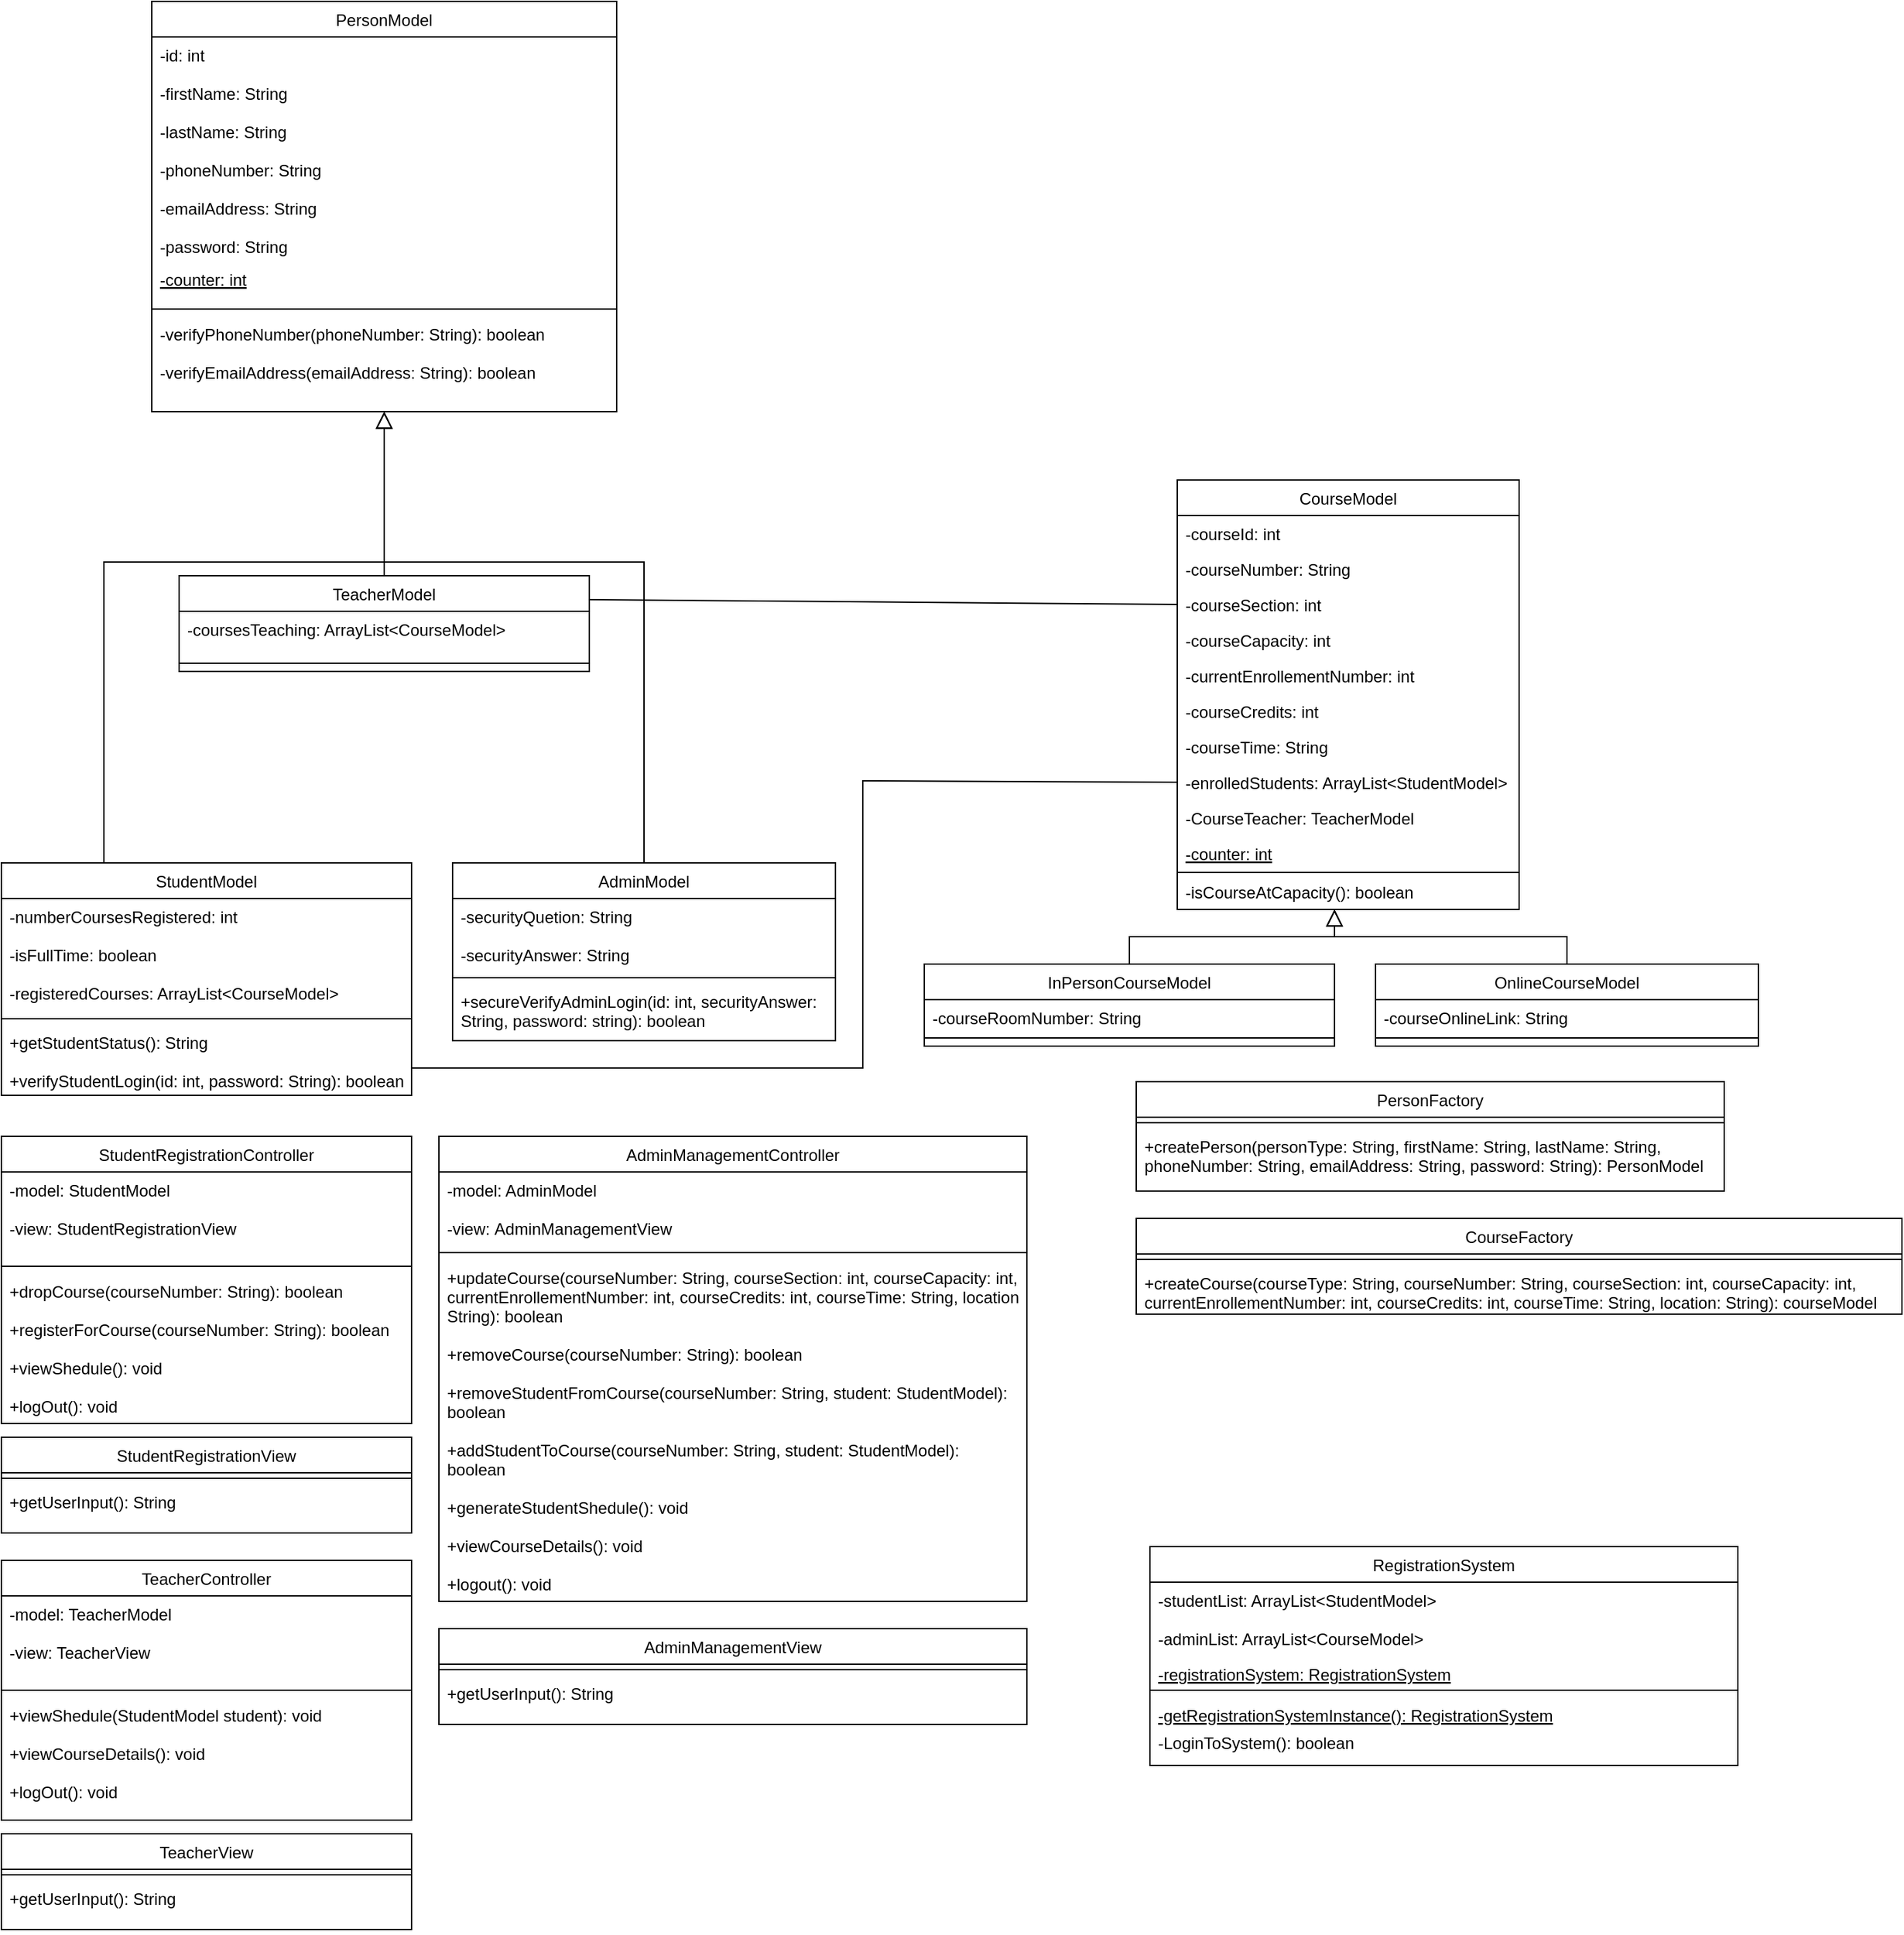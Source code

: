 <mxfile version="24.8.1">
  <diagram name="Page-1" id="AV1rY9RFzfpRp6wR7CDM">
    <mxGraphModel dx="1221" dy="1738" grid="1" gridSize="10" guides="1" tooltips="1" connect="1" arrows="1" fold="1" page="1" pageScale="1" pageWidth="850" pageHeight="1100" math="0" shadow="0">
      <root>
        <mxCell id="0" />
        <mxCell id="1" parent="0" />
        <mxCell id="auQ8-V6W8S5OiWIIbXfw-1" value="PersonModel" style="swimlane;fontStyle=0;align=center;verticalAlign=top;childLayout=stackLayout;horizontal=1;startSize=26;horizontalStack=0;resizeParent=1;resizeLast=0;collapsible=1;marginBottom=0;rounded=0;shadow=0;strokeWidth=1;" parent="1" vertex="1">
          <mxGeometry x="110" y="-270" width="340" height="300" as="geometry">
            <mxRectangle x="230" y="140" width="160" height="26" as="alternateBounds" />
          </mxGeometry>
        </mxCell>
        <mxCell id="auQ8-V6W8S5OiWIIbXfw-2" value="-id: int&#xa;&#xa;-firstName: String&#xa;&#xa;-lastName: String&#xa;&#xa;-phoneNumber: String&#xa;&#xa;-emailAddress: String&#xa;&#xa;-password: String" style="text;align=left;verticalAlign=top;spacingLeft=4;spacingRight=4;overflow=hidden;rotatable=0;points=[[0,0.5],[1,0.5]];portConstraint=eastwest;spacingBottom=5;fontStyle=0" parent="auQ8-V6W8S5OiWIIbXfw-1" vertex="1">
          <mxGeometry y="26" width="340" height="164" as="geometry" />
        </mxCell>
        <mxCell id="auQ8-V6W8S5OiWIIbXfw-3" value="-counter: int&#xa;" style="text;align=left;verticalAlign=top;spacingLeft=4;spacingRight=4;overflow=hidden;rotatable=0;points=[[0,0.5],[1,0.5]];portConstraint=eastwest;spacingBottom=5;fontStyle=4" parent="auQ8-V6W8S5OiWIIbXfw-1" vertex="1">
          <mxGeometry y="190" width="340" height="30" as="geometry" />
        </mxCell>
        <mxCell id="auQ8-V6W8S5OiWIIbXfw-4" value="" style="line;html=1;strokeWidth=1;align=left;verticalAlign=middle;spacingTop=-1;spacingLeft=3;spacingRight=3;rotatable=0;labelPosition=right;points=[];portConstraint=eastwest;" parent="auQ8-V6W8S5OiWIIbXfw-1" vertex="1">
          <mxGeometry y="220" width="340" height="10" as="geometry" />
        </mxCell>
        <mxCell id="auQ8-V6W8S5OiWIIbXfw-5" value="-verifyPhoneNumber(phoneNumber: String): boolean&#xa;&#xa;-verifyEmailAddress(emailAddress: String): boolean" style="text;align=left;verticalAlign=top;spacingLeft=4;spacingRight=4;overflow=hidden;rotatable=0;points=[[0,0.5],[1,0.5]];portConstraint=eastwest;spacingBottom=5;fontStyle=0" parent="auQ8-V6W8S5OiWIIbXfw-1" vertex="1">
          <mxGeometry y="230" width="340" height="50" as="geometry" />
        </mxCell>
        <mxCell id="auQ8-V6W8S5OiWIIbXfw-6" value="StudentModel" style="swimlane;fontStyle=0;align=center;verticalAlign=top;childLayout=stackLayout;horizontal=1;startSize=26;horizontalStack=0;resizeParent=1;resizeLast=0;collapsible=1;marginBottom=0;rounded=0;shadow=0;strokeWidth=1;" parent="1" vertex="1">
          <mxGeometry y="360" width="300" height="170" as="geometry">
            <mxRectangle x="130" y="380" width="160" height="26" as="alternateBounds" />
          </mxGeometry>
        </mxCell>
        <mxCell id="auQ8-V6W8S5OiWIIbXfw-7" value="-numberCoursesRegistered: int&#xa;&#xa;-isFullTime: boolean&#xa;&#xa;-registeredCourses: ArrayList&lt;CourseModel&gt;" style="text;align=left;verticalAlign=top;spacingLeft=4;spacingRight=4;overflow=hidden;rotatable=0;points=[[0,0.5],[1,0.5]];portConstraint=eastwest;" parent="auQ8-V6W8S5OiWIIbXfw-6" vertex="1">
          <mxGeometry y="26" width="300" height="84" as="geometry" />
        </mxCell>
        <mxCell id="auQ8-V6W8S5OiWIIbXfw-8" value="" style="line;html=1;strokeWidth=1;align=left;verticalAlign=middle;spacingTop=-1;spacingLeft=3;spacingRight=3;rotatable=0;labelPosition=right;points=[];portConstraint=eastwest;" parent="auQ8-V6W8S5OiWIIbXfw-6" vertex="1">
          <mxGeometry y="110" width="300" height="8" as="geometry" />
        </mxCell>
        <mxCell id="auQ8-V6W8S5OiWIIbXfw-9" value="+getStudentStatus(): String&#xa;&#xa;+verifyStudentLogin(id: int, password: String): boolean" style="text;align=left;verticalAlign=top;spacingLeft=4;spacingRight=4;overflow=hidden;rotatable=0;points=[[0,0.5],[1,0.5]];portConstraint=eastwest;fontStyle=0" parent="auQ8-V6W8S5OiWIIbXfw-6" vertex="1">
          <mxGeometry y="118" width="300" height="52" as="geometry" />
        </mxCell>
        <mxCell id="auQ8-V6W8S5OiWIIbXfw-10" value="" style="endArrow=block;endSize=10;endFill=0;shadow=0;strokeWidth=1;rounded=0;curved=0;edgeStyle=elbowEdgeStyle;elbow=vertical;exitX=0.25;exitY=0;exitDx=0;exitDy=0;" parent="1" source="auQ8-V6W8S5OiWIIbXfw-6" target="auQ8-V6W8S5OiWIIbXfw-1" edge="1">
          <mxGeometry width="160" relative="1" as="geometry">
            <mxPoint x="200" y="203" as="sourcePoint" />
            <mxPoint x="200" y="203" as="targetPoint" />
            <Array as="points">
              <mxPoint x="280" y="140" />
            </Array>
          </mxGeometry>
        </mxCell>
        <mxCell id="auQ8-V6W8S5OiWIIbXfw-11" value="AdminModel" style="swimlane;fontStyle=0;align=center;verticalAlign=top;childLayout=stackLayout;horizontal=1;startSize=26;horizontalStack=0;resizeParent=1;resizeLast=0;collapsible=1;marginBottom=0;rounded=0;shadow=0;strokeWidth=1;" parent="1" vertex="1">
          <mxGeometry x="330" y="360" width="280" height="130" as="geometry">
            <mxRectangle x="340" y="380" width="170" height="26" as="alternateBounds" />
          </mxGeometry>
        </mxCell>
        <mxCell id="auQ8-V6W8S5OiWIIbXfw-12" value="-securityQuetion: String&#xa;&#xa;-securityAnswer: String" style="text;align=left;verticalAlign=top;spacingLeft=4;spacingRight=4;overflow=hidden;rotatable=0;points=[[0,0.5],[1,0.5]];portConstraint=eastwest;" parent="auQ8-V6W8S5OiWIIbXfw-11" vertex="1">
          <mxGeometry y="26" width="280" height="54" as="geometry" />
        </mxCell>
        <mxCell id="auQ8-V6W8S5OiWIIbXfw-13" value="" style="line;html=1;strokeWidth=1;align=left;verticalAlign=middle;spacingTop=-1;spacingLeft=3;spacingRight=3;rotatable=0;labelPosition=right;points=[];portConstraint=eastwest;" parent="auQ8-V6W8S5OiWIIbXfw-11" vertex="1">
          <mxGeometry y="80" width="280" height="8" as="geometry" />
        </mxCell>
        <mxCell id="auQ8-V6W8S5OiWIIbXfw-14" value="+secureVerifyAdminLogin(id: int, securityAnswer:&#xa;String, password: string): boolean&#xa;" style="text;align=left;verticalAlign=top;spacingLeft=4;spacingRight=4;overflow=hidden;rotatable=0;points=[[0,0.5],[1,0.5]];portConstraint=eastwest;" parent="auQ8-V6W8S5OiWIIbXfw-11" vertex="1">
          <mxGeometry y="88" width="280" height="42" as="geometry" />
        </mxCell>
        <mxCell id="auQ8-V6W8S5OiWIIbXfw-15" value="" style="endArrow=block;endSize=10;endFill=0;shadow=0;strokeWidth=1;rounded=0;curved=0;edgeStyle=elbowEdgeStyle;elbow=vertical;" parent="1" source="auQ8-V6W8S5OiWIIbXfw-11" target="auQ8-V6W8S5OiWIIbXfw-1" edge="1">
          <mxGeometry width="160" relative="1" as="geometry">
            <mxPoint x="210" y="373" as="sourcePoint" />
            <mxPoint x="310" y="271" as="targetPoint" />
            <Array as="points">
              <mxPoint x="280" y="140" />
            </Array>
          </mxGeometry>
        </mxCell>
        <mxCell id="auQ8-V6W8S5OiWIIbXfw-16" value="CourseModel" style="swimlane;fontStyle=0;align=center;verticalAlign=top;childLayout=stackLayout;horizontal=1;startSize=26;horizontalStack=0;resizeParent=1;resizeLast=0;collapsible=1;marginBottom=0;rounded=0;shadow=0;strokeWidth=1;" parent="1" vertex="1">
          <mxGeometry x="860" y="80" width="250" height="314" as="geometry">
            <mxRectangle x="550" y="140" width="160" height="26" as="alternateBounds" />
          </mxGeometry>
        </mxCell>
        <mxCell id="auQ8-V6W8S5OiWIIbXfw-17" value="-courseId: int" style="text;align=left;verticalAlign=top;spacingLeft=4;spacingRight=4;overflow=hidden;rotatable=0;points=[[0,0.5],[1,0.5]];portConstraint=eastwest;" parent="auQ8-V6W8S5OiWIIbXfw-16" vertex="1">
          <mxGeometry y="26" width="250" height="26" as="geometry" />
        </mxCell>
        <mxCell id="auQ8-V6W8S5OiWIIbXfw-18" value="-courseNumber: String" style="text;align=left;verticalAlign=top;spacingLeft=4;spacingRight=4;overflow=hidden;rotatable=0;points=[[0,0.5],[1,0.5]];portConstraint=eastwest;" parent="auQ8-V6W8S5OiWIIbXfw-16" vertex="1">
          <mxGeometry y="52" width="250" height="26" as="geometry" />
        </mxCell>
        <mxCell id="auQ8-V6W8S5OiWIIbXfw-19" value="-courseSection: int" style="text;align=left;verticalAlign=top;spacingLeft=4;spacingRight=4;overflow=hidden;rotatable=0;points=[[0,0.5],[1,0.5]];portConstraint=eastwest;rounded=0;shadow=0;html=0;" parent="auQ8-V6W8S5OiWIIbXfw-16" vertex="1">
          <mxGeometry y="78" width="250" height="26" as="geometry" />
        </mxCell>
        <mxCell id="auQ8-V6W8S5OiWIIbXfw-20" value="-courseCapacity: int" style="text;align=left;verticalAlign=top;spacingLeft=4;spacingRight=4;overflow=hidden;rotatable=0;points=[[0,0.5],[1,0.5]];portConstraint=eastwest;rounded=0;shadow=0;html=0;" parent="auQ8-V6W8S5OiWIIbXfw-16" vertex="1">
          <mxGeometry y="104" width="250" height="26" as="geometry" />
        </mxCell>
        <mxCell id="auQ8-V6W8S5OiWIIbXfw-21" value="-currentEnrollementNumber: int" style="text;align=left;verticalAlign=top;spacingLeft=4;spacingRight=4;overflow=hidden;rotatable=0;points=[[0,0.5],[1,0.5]];portConstraint=eastwest;rounded=0;shadow=0;html=0;" parent="auQ8-V6W8S5OiWIIbXfw-16" vertex="1">
          <mxGeometry y="130" width="250" height="26" as="geometry" />
        </mxCell>
        <mxCell id="auQ8-V6W8S5OiWIIbXfw-22" value="-courseCredits: int" style="text;align=left;verticalAlign=top;spacingLeft=4;spacingRight=4;overflow=hidden;rotatable=0;points=[[0,0.5],[1,0.5]];portConstraint=eastwest;rounded=0;shadow=0;html=0;" parent="auQ8-V6W8S5OiWIIbXfw-16" vertex="1">
          <mxGeometry y="156" width="250" height="26" as="geometry" />
        </mxCell>
        <mxCell id="auQ8-V6W8S5OiWIIbXfw-23" value="-courseTime: String" style="text;align=left;verticalAlign=top;spacingLeft=4;spacingRight=4;overflow=hidden;rotatable=0;points=[[0,0.5],[1,0.5]];portConstraint=eastwest;rounded=0;shadow=0;html=0;" parent="auQ8-V6W8S5OiWIIbXfw-16" vertex="1">
          <mxGeometry y="182" width="250" height="26" as="geometry" />
        </mxCell>
        <mxCell id="auQ8-V6W8S5OiWIIbXfw-24" value="-enrolledStudents: ArrayList&lt;StudentModel&gt;" style="text;align=left;verticalAlign=top;spacingLeft=4;spacingRight=4;overflow=hidden;rotatable=0;points=[[0,0.5],[1,0.5]];portConstraint=eastwest;" parent="auQ8-V6W8S5OiWIIbXfw-16" vertex="1">
          <mxGeometry y="208" width="250" height="26" as="geometry" />
        </mxCell>
        <mxCell id="4PfW6x3Z11H3QNE-zFUK-16" value="-CourseTeacher: TeacherModel" style="text;align=left;verticalAlign=top;spacingLeft=4;spacingRight=4;overflow=hidden;rotatable=0;points=[[0,0.5],[1,0.5]];portConstraint=eastwest;" parent="auQ8-V6W8S5OiWIIbXfw-16" vertex="1">
          <mxGeometry y="234" width="250" height="26" as="geometry" />
        </mxCell>
        <mxCell id="auQ8-V6W8S5OiWIIbXfw-25" value="-counter: int" style="text;align=left;verticalAlign=top;spacingLeft=4;spacingRight=4;overflow=hidden;rotatable=0;points=[[0,0.5],[1,0.5]];portConstraint=eastwest;rounded=0;shadow=0;html=0;fontStyle=4" parent="auQ8-V6W8S5OiWIIbXfw-16" vertex="1">
          <mxGeometry y="260" width="250" height="26" as="geometry" />
        </mxCell>
        <mxCell id="auQ8-V6W8S5OiWIIbXfw-26" value="" style="line;html=1;strokeWidth=1;align=left;verticalAlign=middle;spacingTop=-1;spacingLeft=3;spacingRight=3;rotatable=0;labelPosition=right;points=[];portConstraint=eastwest;" parent="auQ8-V6W8S5OiWIIbXfw-16" vertex="1">
          <mxGeometry y="286" width="250" height="2" as="geometry" />
        </mxCell>
        <mxCell id="auQ8-V6W8S5OiWIIbXfw-27" value="-isCourseAtCapacity(): boolean" style="text;align=left;verticalAlign=top;spacingLeft=4;spacingRight=4;overflow=hidden;rotatable=0;points=[[0,0.5],[1,0.5]];portConstraint=eastwest;" parent="auQ8-V6W8S5OiWIIbXfw-16" vertex="1">
          <mxGeometry y="288" width="250" height="26" as="geometry" />
        </mxCell>
        <mxCell id="auQ8-V6W8S5OiWIIbXfw-28" value="PersonFactory" style="swimlane;fontStyle=0;align=center;verticalAlign=top;childLayout=stackLayout;horizontal=1;startSize=26;horizontalStack=0;resizeParent=1;resizeLast=0;collapsible=1;marginBottom=0;rounded=0;shadow=0;strokeWidth=1;" parent="1" vertex="1">
          <mxGeometry x="830" y="520" width="430" height="80" as="geometry">
            <mxRectangle x="230" y="140" width="160" height="26" as="alternateBounds" />
          </mxGeometry>
        </mxCell>
        <mxCell id="auQ8-V6W8S5OiWIIbXfw-29" value="" style="line;html=1;strokeWidth=1;align=left;verticalAlign=middle;spacingTop=-1;spacingLeft=3;spacingRight=3;rotatable=0;labelPosition=right;points=[];portConstraint=eastwest;" parent="auQ8-V6W8S5OiWIIbXfw-28" vertex="1">
          <mxGeometry y="26" width="430" height="8" as="geometry" />
        </mxCell>
        <mxCell id="auQ8-V6W8S5OiWIIbXfw-30" value="+createPerson(personType: String, firstName: String, lastName: String, &#xa;phoneNumber: String, emailAddress: String, password: String): PersonModel" style="text;align=left;verticalAlign=top;spacingLeft=4;spacingRight=4;overflow=hidden;rotatable=0;points=[[0,0.5],[1,0.5]];portConstraint=eastwest;" parent="auQ8-V6W8S5OiWIIbXfw-28" vertex="1">
          <mxGeometry y="34" width="430" height="46" as="geometry" />
        </mxCell>
        <mxCell id="auQ8-V6W8S5OiWIIbXfw-31" value="CourseFactory" style="swimlane;fontStyle=0;align=center;verticalAlign=top;childLayout=stackLayout;horizontal=1;startSize=26;horizontalStack=0;resizeParent=1;resizeLast=0;collapsible=1;marginBottom=0;rounded=0;shadow=0;strokeWidth=1;" parent="1" vertex="1">
          <mxGeometry x="830" y="620" width="560" height="70" as="geometry">
            <mxRectangle x="230" y="140" width="160" height="26" as="alternateBounds" />
          </mxGeometry>
        </mxCell>
        <mxCell id="auQ8-V6W8S5OiWIIbXfw-32" value="" style="line;html=1;strokeWidth=1;align=left;verticalAlign=middle;spacingTop=-1;spacingLeft=3;spacingRight=3;rotatable=0;labelPosition=right;points=[];portConstraint=eastwest;" parent="auQ8-V6W8S5OiWIIbXfw-31" vertex="1">
          <mxGeometry y="26" width="560" height="8" as="geometry" />
        </mxCell>
        <mxCell id="auQ8-V6W8S5OiWIIbXfw-33" value="+createCourse(courseType: String, courseNumber: String, courseSection: int, courseCapacity: int, &#xa;currentEnrollementNumber: int, courseCredits: int, courseTime: String, location: String): courseModel" style="text;align=left;verticalAlign=top;spacingLeft=4;spacingRight=4;overflow=hidden;rotatable=0;points=[[0,0.5],[1,0.5]];portConstraint=eastwest;" parent="auQ8-V6W8S5OiWIIbXfw-31" vertex="1">
          <mxGeometry y="34" width="560" height="36" as="geometry" />
        </mxCell>
        <mxCell id="auQ8-V6W8S5OiWIIbXfw-34" value="InPersonCourseModel" style="swimlane;fontStyle=0;align=center;verticalAlign=top;childLayout=stackLayout;horizontal=1;startSize=26;horizontalStack=0;resizeParent=1;resizeLast=0;collapsible=1;marginBottom=0;rounded=0;shadow=0;strokeWidth=1;" parent="1" vertex="1">
          <mxGeometry x="675" y="434" width="300" height="60" as="geometry">
            <mxRectangle x="130" y="380" width="160" height="26" as="alternateBounds" />
          </mxGeometry>
        </mxCell>
        <mxCell id="auQ8-V6W8S5OiWIIbXfw-35" value="-courseRoomNumber: String&#xa;" style="text;align=left;verticalAlign=top;spacingLeft=4;spacingRight=4;overflow=hidden;rotatable=0;points=[[0,0.5],[1,0.5]];portConstraint=eastwest;" parent="auQ8-V6W8S5OiWIIbXfw-34" vertex="1">
          <mxGeometry y="26" width="300" height="24" as="geometry" />
        </mxCell>
        <mxCell id="auQ8-V6W8S5OiWIIbXfw-36" value="" style="line;html=1;strokeWidth=1;align=left;verticalAlign=middle;spacingTop=-1;spacingLeft=3;spacingRight=3;rotatable=0;labelPosition=right;points=[];portConstraint=eastwest;" parent="auQ8-V6W8S5OiWIIbXfw-34" vertex="1">
          <mxGeometry y="50" width="300" height="8" as="geometry" />
        </mxCell>
        <mxCell id="auQ8-V6W8S5OiWIIbXfw-37" value="" style="endArrow=block;endSize=10;endFill=0;shadow=0;strokeWidth=1;rounded=0;curved=0;edgeStyle=elbowEdgeStyle;elbow=vertical;" parent="1" source="auQ8-V6W8S5OiWIIbXfw-34" edge="1">
          <mxGeometry width="160" relative="1" as="geometry">
            <mxPoint x="875" y="277" as="sourcePoint" />
            <mxPoint x="975" y="394" as="targetPoint" />
          </mxGeometry>
        </mxCell>
        <mxCell id="auQ8-V6W8S5OiWIIbXfw-38" value="OnlineCourseModel" style="swimlane;fontStyle=0;align=center;verticalAlign=top;childLayout=stackLayout;horizontal=1;startSize=26;horizontalStack=0;resizeParent=1;resizeLast=0;collapsible=1;marginBottom=0;rounded=0;shadow=0;strokeWidth=1;" parent="1" vertex="1">
          <mxGeometry x="1005" y="434" width="280" height="60" as="geometry">
            <mxRectangle x="340" y="380" width="170" height="26" as="alternateBounds" />
          </mxGeometry>
        </mxCell>
        <mxCell id="auQ8-V6W8S5OiWIIbXfw-39" value="-courseOnlineLink: String&#xa;" style="text;align=left;verticalAlign=top;spacingLeft=4;spacingRight=4;overflow=hidden;rotatable=0;points=[[0,0.5],[1,0.5]];portConstraint=eastwest;" parent="auQ8-V6W8S5OiWIIbXfw-38" vertex="1">
          <mxGeometry y="26" width="280" height="24" as="geometry" />
        </mxCell>
        <mxCell id="auQ8-V6W8S5OiWIIbXfw-40" value="" style="line;html=1;strokeWidth=1;align=left;verticalAlign=middle;spacingTop=-1;spacingLeft=3;spacingRight=3;rotatable=0;labelPosition=right;points=[];portConstraint=eastwest;" parent="auQ8-V6W8S5OiWIIbXfw-38" vertex="1">
          <mxGeometry y="50" width="280" height="8" as="geometry" />
        </mxCell>
        <mxCell id="auQ8-V6W8S5OiWIIbXfw-41" value="&#xa;" style="text;align=left;verticalAlign=top;spacingLeft=4;spacingRight=4;overflow=hidden;rotatable=0;points=[[0,0.5],[1,0.5]];portConstraint=eastwest;" parent="auQ8-V6W8S5OiWIIbXfw-38" vertex="1">
          <mxGeometry y="58" width="280" height="2" as="geometry" />
        </mxCell>
        <mxCell id="auQ8-V6W8S5OiWIIbXfw-42" value="" style="endArrow=block;endSize=10;endFill=0;shadow=0;strokeWidth=1;rounded=0;curved=0;edgeStyle=elbowEdgeStyle;elbow=vertical;" parent="1" source="auQ8-V6W8S5OiWIIbXfw-38" edge="1">
          <mxGeometry width="160" relative="1" as="geometry">
            <mxPoint x="885" y="447" as="sourcePoint" />
            <mxPoint x="975" y="394" as="targetPoint" />
          </mxGeometry>
        </mxCell>
        <mxCell id="auQ8-V6W8S5OiWIIbXfw-45" value="StudentRegistrationView" style="swimlane;fontStyle=0;align=center;verticalAlign=top;childLayout=stackLayout;horizontal=1;startSize=26;horizontalStack=0;resizeParent=1;resizeLast=0;collapsible=1;marginBottom=0;rounded=0;shadow=0;strokeWidth=1;" parent="1" vertex="1">
          <mxGeometry y="780" width="300" height="70" as="geometry">
            <mxRectangle x="130" y="380" width="160" height="26" as="alternateBounds" />
          </mxGeometry>
        </mxCell>
        <mxCell id="auQ8-V6W8S5OiWIIbXfw-46" value="" style="line;html=1;strokeWidth=1;align=left;verticalAlign=middle;spacingTop=-1;spacingLeft=3;spacingRight=3;rotatable=0;labelPosition=right;points=[];portConstraint=eastwest;" parent="auQ8-V6W8S5OiWIIbXfw-45" vertex="1">
          <mxGeometry y="26" width="300" height="8" as="geometry" />
        </mxCell>
        <mxCell id="auQ8-V6W8S5OiWIIbXfw-47" value="+getUserInput(): String" style="text;align=left;verticalAlign=top;spacingLeft=4;spacingRight=4;overflow=hidden;rotatable=0;points=[[0,0.5],[1,0.5]];portConstraint=eastwest;fontStyle=0" parent="auQ8-V6W8S5OiWIIbXfw-45" vertex="1">
          <mxGeometry y="34" width="300" height="36" as="geometry" />
        </mxCell>
        <mxCell id="auQ8-V6W8S5OiWIIbXfw-48" value="StudentRegistrationController" style="swimlane;fontStyle=0;align=center;verticalAlign=top;childLayout=stackLayout;horizontal=1;startSize=26;horizontalStack=0;resizeParent=1;resizeLast=0;collapsible=1;marginBottom=0;rounded=0;shadow=0;strokeWidth=1;" parent="1" vertex="1">
          <mxGeometry y="560" width="300" height="210" as="geometry">
            <mxRectangle x="130" y="380" width="160" height="26" as="alternateBounds" />
          </mxGeometry>
        </mxCell>
        <mxCell id="auQ8-V6W8S5OiWIIbXfw-49" value="-model: StudentModel&#xa;&#xa;-view: StudentRegistrationView" style="text;align=left;verticalAlign=top;spacingLeft=4;spacingRight=4;overflow=hidden;rotatable=0;points=[[0,0.5],[1,0.5]];portConstraint=eastwest;fontStyle=0" parent="auQ8-V6W8S5OiWIIbXfw-48" vertex="1">
          <mxGeometry y="26" width="300" height="64" as="geometry" />
        </mxCell>
        <mxCell id="auQ8-V6W8S5OiWIIbXfw-50" value="" style="line;html=1;strokeWidth=1;align=left;verticalAlign=middle;spacingTop=-1;spacingLeft=3;spacingRight=3;rotatable=0;labelPosition=right;points=[];portConstraint=eastwest;" parent="auQ8-V6W8S5OiWIIbXfw-48" vertex="1">
          <mxGeometry y="90" width="300" height="10" as="geometry" />
        </mxCell>
        <mxCell id="auQ8-V6W8S5OiWIIbXfw-51" value="+dropCourse(courseNumber: String): boolean&#xa;&#xa;+registerForCourse(courseNumber: String): boolean&#xa;&#xa;+viewShedule(): void&#xa;&#xa;+logOut(): void" style="text;align=left;verticalAlign=top;spacingLeft=4;spacingRight=4;overflow=hidden;rotatable=0;points=[[0,0.5],[1,0.5]];portConstraint=eastwest;fontStyle=0" parent="auQ8-V6W8S5OiWIIbXfw-48" vertex="1">
          <mxGeometry y="100" width="300" height="110" as="geometry" />
        </mxCell>
        <mxCell id="auQ8-V6W8S5OiWIIbXfw-52" value="AdminManagementView" style="swimlane;fontStyle=0;align=center;verticalAlign=top;childLayout=stackLayout;horizontal=1;startSize=26;horizontalStack=0;resizeParent=1;resizeLast=0;collapsible=1;marginBottom=0;rounded=0;shadow=0;strokeWidth=1;" parent="1" vertex="1">
          <mxGeometry x="320" y="920" width="430" height="70" as="geometry">
            <mxRectangle x="130" y="380" width="160" height="26" as="alternateBounds" />
          </mxGeometry>
        </mxCell>
        <mxCell id="auQ8-V6W8S5OiWIIbXfw-53" value="" style="line;html=1;strokeWidth=1;align=left;verticalAlign=middle;spacingTop=-1;spacingLeft=3;spacingRight=3;rotatable=0;labelPosition=right;points=[];portConstraint=eastwest;" parent="auQ8-V6W8S5OiWIIbXfw-52" vertex="1">
          <mxGeometry y="26" width="430" height="8" as="geometry" />
        </mxCell>
        <mxCell id="auQ8-V6W8S5OiWIIbXfw-54" value="+getUserInput(): String" style="text;align=left;verticalAlign=top;spacingLeft=4;spacingRight=4;overflow=hidden;rotatable=0;points=[[0,0.5],[1,0.5]];portConstraint=eastwest;fontStyle=0" parent="auQ8-V6W8S5OiWIIbXfw-52" vertex="1">
          <mxGeometry y="34" width="430" height="36" as="geometry" />
        </mxCell>
        <mxCell id="auQ8-V6W8S5OiWIIbXfw-55" value="AdminManagementController" style="swimlane;fontStyle=0;align=center;verticalAlign=top;childLayout=stackLayout;horizontal=1;startSize=26;horizontalStack=0;resizeParent=1;resizeLast=0;collapsible=1;marginBottom=0;rounded=0;shadow=0;strokeWidth=1;" parent="1" vertex="1">
          <mxGeometry x="320" y="560" width="430" height="340" as="geometry">
            <mxRectangle x="130" y="380" width="160" height="26" as="alternateBounds" />
          </mxGeometry>
        </mxCell>
        <mxCell id="auQ8-V6W8S5OiWIIbXfw-56" value="-model: AdminModel&#xa;&#xa;-view: AdminManagementView" style="text;align=left;verticalAlign=top;spacingLeft=4;spacingRight=4;overflow=hidden;rotatable=0;points=[[0,0.5],[1,0.5]];portConstraint=eastwest;fontStyle=0" parent="auQ8-V6W8S5OiWIIbXfw-55" vertex="1">
          <mxGeometry y="26" width="430" height="54" as="geometry" />
        </mxCell>
        <mxCell id="auQ8-V6W8S5OiWIIbXfw-57" value="" style="line;html=1;strokeWidth=1;align=left;verticalAlign=middle;spacingTop=-1;spacingLeft=3;spacingRight=3;rotatable=0;labelPosition=right;points=[];portConstraint=eastwest;" parent="auQ8-V6W8S5OiWIIbXfw-55" vertex="1">
          <mxGeometry y="80" width="430" height="10" as="geometry" />
        </mxCell>
        <mxCell id="auQ8-V6W8S5OiWIIbXfw-58" value="+updateCourse(courseNumber: String, courseSection: int, courseCapacity: int, &#xa;currentEnrollementNumber: int, courseCredits: int, courseTime: String, location: &#xa;String): boolean&#xa;&#xa;+removeCourse(courseNumber: String): boolean&#xa;&#xa;+removeStudentFromCourse(courseNumber: String, student: StudentModel): &#xa;boolean&#xa;&#xa;+addStudentToCourse(courseNumber: String, student: StudentModel): &#xa;boolean&#xa;&#xa;+generateStudentShedule(): void&#xa;&#xa;+viewCourseDetails(): void&#xa;&#xa;+logout(): void&#xa;&#xa;" style="text;align=left;verticalAlign=top;spacingLeft=4;spacingRight=4;overflow=hidden;rotatable=0;points=[[0,0.5],[1,0.5]];portConstraint=eastwest;fontStyle=0" parent="auQ8-V6W8S5OiWIIbXfw-55" vertex="1">
          <mxGeometry y="90" width="430" height="250" as="geometry" />
        </mxCell>
        <mxCell id="auQ8-V6W8S5OiWIIbXfw-65" value="RegistrationSystem" style="swimlane;fontStyle=0;align=center;verticalAlign=top;childLayout=stackLayout;horizontal=1;startSize=26;horizontalStack=0;resizeParent=1;resizeLast=0;collapsible=1;marginBottom=0;rounded=0;shadow=0;strokeWidth=1;" parent="1" vertex="1">
          <mxGeometry x="840" y="860" width="430" height="160" as="geometry">
            <mxRectangle x="130" y="380" width="160" height="26" as="alternateBounds" />
          </mxGeometry>
        </mxCell>
        <mxCell id="auQ8-V6W8S5OiWIIbXfw-66" value="-studentList: ArrayList&lt;StudentModel&gt;&#xa;&#xa;-adminList: ArrayList&lt;CourseModel&gt;" style="text;align=left;verticalAlign=top;spacingLeft=4;spacingRight=4;overflow=hidden;rotatable=0;points=[[0,0.5],[1,0.5]];portConstraint=eastwest;fontStyle=0" parent="auQ8-V6W8S5OiWIIbXfw-65" vertex="1">
          <mxGeometry y="26" width="430" height="54" as="geometry" />
        </mxCell>
        <mxCell id="auQ8-V6W8S5OiWIIbXfw-67" value="-registrationSystem: RegistrationSystem" style="text;align=left;verticalAlign=top;spacingLeft=4;spacingRight=4;overflow=hidden;rotatable=0;points=[[0,0.5],[1,0.5]];portConstraint=eastwest;fontStyle=4" parent="auQ8-V6W8S5OiWIIbXfw-65" vertex="1">
          <mxGeometry y="80" width="430" height="20" as="geometry" />
        </mxCell>
        <mxCell id="auQ8-V6W8S5OiWIIbXfw-68" value="" style="line;html=1;strokeWidth=1;align=left;verticalAlign=middle;spacingTop=-1;spacingLeft=3;spacingRight=3;rotatable=0;labelPosition=right;points=[];portConstraint=eastwest;" parent="auQ8-V6W8S5OiWIIbXfw-65" vertex="1">
          <mxGeometry y="100" width="430" height="10" as="geometry" />
        </mxCell>
        <mxCell id="auQ8-V6W8S5OiWIIbXfw-69" value="-getRegistrationSystemInstance(): RegistrationSystem" style="text;align=left;verticalAlign=top;spacingLeft=4;spacingRight=4;overflow=hidden;rotatable=0;points=[[0,0.5],[1,0.5]];portConstraint=eastwest;fontStyle=4" parent="auQ8-V6W8S5OiWIIbXfw-65" vertex="1">
          <mxGeometry y="110" width="430" height="20" as="geometry" />
        </mxCell>
        <mxCell id="auQ8-V6W8S5OiWIIbXfw-70" value="-LoginToSystem(): boolean" style="text;align=left;verticalAlign=top;spacingLeft=4;spacingRight=4;overflow=hidden;rotatable=0;points=[[0,0.5],[1,0.5]];portConstraint=eastwest;fontStyle=0" parent="auQ8-V6W8S5OiWIIbXfw-65" vertex="1">
          <mxGeometry y="130" width="430" height="30" as="geometry" />
        </mxCell>
        <mxCell id="4PfW6x3Z11H3QNE-zFUK-1" value="TeacherModel" style="swimlane;fontStyle=0;align=center;verticalAlign=top;childLayout=stackLayout;horizontal=1;startSize=26;horizontalStack=0;resizeParent=1;resizeLast=0;collapsible=1;marginBottom=0;rounded=0;shadow=0;strokeWidth=1;" parent="1" vertex="1">
          <mxGeometry x="130" y="150" width="300" height="70" as="geometry">
            <mxRectangle x="130" y="380" width="160" height="26" as="alternateBounds" />
          </mxGeometry>
        </mxCell>
        <mxCell id="4PfW6x3Z11H3QNE-zFUK-2" value="-coursesTeaching: ArrayList&lt;CourseModel&gt;" style="text;align=left;verticalAlign=top;spacingLeft=4;spacingRight=4;overflow=hidden;rotatable=0;points=[[0,0.5],[1,0.5]];portConstraint=eastwest;" parent="4PfW6x3Z11H3QNE-zFUK-1" vertex="1">
          <mxGeometry y="26" width="300" height="34" as="geometry" />
        </mxCell>
        <mxCell id="4PfW6x3Z11H3QNE-zFUK-3" value="" style="line;html=1;strokeWidth=1;align=left;verticalAlign=middle;spacingTop=-1;spacingLeft=3;spacingRight=3;rotatable=0;labelPosition=right;points=[];portConstraint=eastwest;" parent="4PfW6x3Z11H3QNE-zFUK-1" vertex="1">
          <mxGeometry y="60" width="300" height="8" as="geometry" />
        </mxCell>
        <mxCell id="4PfW6x3Z11H3QNE-zFUK-5" value="" style="endArrow=none;html=1;rounded=0;exitX=0.5;exitY=0;exitDx=0;exitDy=0;" parent="1" source="4PfW6x3Z11H3QNE-zFUK-1" edge="1">
          <mxGeometry width="50" height="50" relative="1" as="geometry">
            <mxPoint x="460" y="280" as="sourcePoint" />
            <mxPoint x="280" y="80" as="targetPoint" />
          </mxGeometry>
        </mxCell>
        <mxCell id="4PfW6x3Z11H3QNE-zFUK-23" value="TeacherView" style="swimlane;fontStyle=0;align=center;verticalAlign=top;childLayout=stackLayout;horizontal=1;startSize=26;horizontalStack=0;resizeParent=1;resizeLast=0;collapsible=1;marginBottom=0;rounded=0;shadow=0;strokeWidth=1;" parent="1" vertex="1">
          <mxGeometry y="1070" width="300" height="70" as="geometry">
            <mxRectangle x="130" y="380" width="160" height="26" as="alternateBounds" />
          </mxGeometry>
        </mxCell>
        <mxCell id="4PfW6x3Z11H3QNE-zFUK-24" value="" style="line;html=1;strokeWidth=1;align=left;verticalAlign=middle;spacingTop=-1;spacingLeft=3;spacingRight=3;rotatable=0;labelPosition=right;points=[];portConstraint=eastwest;" parent="4PfW6x3Z11H3QNE-zFUK-23" vertex="1">
          <mxGeometry y="26" width="300" height="8" as="geometry" />
        </mxCell>
        <mxCell id="4PfW6x3Z11H3QNE-zFUK-25" value="+getUserInput(): String" style="text;align=left;verticalAlign=top;spacingLeft=4;spacingRight=4;overflow=hidden;rotatable=0;points=[[0,0.5],[1,0.5]];portConstraint=eastwest;fontStyle=0" parent="4PfW6x3Z11H3QNE-zFUK-23" vertex="1">
          <mxGeometry y="34" width="300" height="36" as="geometry" />
        </mxCell>
        <mxCell id="4PfW6x3Z11H3QNE-zFUK-26" value="TeacherController" style="swimlane;fontStyle=0;align=center;verticalAlign=top;childLayout=stackLayout;horizontal=1;startSize=26;horizontalStack=0;resizeParent=1;resizeLast=0;collapsible=1;marginBottom=0;rounded=0;shadow=0;strokeWidth=1;" parent="1" vertex="1">
          <mxGeometry y="870" width="300" height="190" as="geometry">
            <mxRectangle x="130" y="380" width="160" height="26" as="alternateBounds" />
          </mxGeometry>
        </mxCell>
        <mxCell id="4PfW6x3Z11H3QNE-zFUK-27" value="-model: TeacherModel&#xa;&#xa;-view: TeacherView" style="text;align=left;verticalAlign=top;spacingLeft=4;spacingRight=4;overflow=hidden;rotatable=0;points=[[0,0.5],[1,0.5]];portConstraint=eastwest;fontStyle=0" parent="4PfW6x3Z11H3QNE-zFUK-26" vertex="1">
          <mxGeometry y="26" width="300" height="64" as="geometry" />
        </mxCell>
        <mxCell id="4PfW6x3Z11H3QNE-zFUK-28" value="" style="line;html=1;strokeWidth=1;align=left;verticalAlign=middle;spacingTop=-1;spacingLeft=3;spacingRight=3;rotatable=0;labelPosition=right;points=[];portConstraint=eastwest;" parent="4PfW6x3Z11H3QNE-zFUK-26" vertex="1">
          <mxGeometry y="90" width="300" height="10" as="geometry" />
        </mxCell>
        <mxCell id="4PfW6x3Z11H3QNE-zFUK-29" value="+viewShedule(StudentModel student): void&#xa;&#xa;+viewCourseDetails(): void&#xa;&#xa;+logOut(): void" style="text;align=left;verticalAlign=top;spacingLeft=4;spacingRight=4;overflow=hidden;rotatable=0;points=[[0,0.5],[1,0.5]];portConstraint=eastwest;fontStyle=0" parent="4PfW6x3Z11H3QNE-zFUK-26" vertex="1">
          <mxGeometry y="100" width="300" height="90" as="geometry" />
        </mxCell>
        <mxCell id="E9KJLMS69E34HmUvcjg7-1" value="" style="endArrow=none;html=1;rounded=0;exitX=1;exitY=0.25;exitDx=0;exitDy=0;entryX=0;entryY=0.5;entryDx=0;entryDy=0;" edge="1" parent="1" source="4PfW6x3Z11H3QNE-zFUK-1" target="auQ8-V6W8S5OiWIIbXfw-19">
          <mxGeometry width="50" height="50" relative="1" as="geometry">
            <mxPoint x="600" y="270" as="sourcePoint" />
            <mxPoint x="650" y="220" as="targetPoint" />
          </mxGeometry>
        </mxCell>
        <mxCell id="E9KJLMS69E34HmUvcjg7-2" value="" style="endArrow=none;html=1;rounded=0;exitX=1;exitY=0.25;exitDx=0;exitDy=0;entryX=0;entryY=0.5;entryDx=0;entryDy=0;" edge="1" parent="1" target="auQ8-V6W8S5OiWIIbXfw-24">
          <mxGeometry width="50" height="50" relative="1" as="geometry">
            <mxPoint x="300" y="510" as="sourcePoint" />
            <mxPoint x="730" y="513" as="targetPoint" />
            <Array as="points">
              <mxPoint x="630" y="510" />
              <mxPoint x="630" y="300" />
            </Array>
          </mxGeometry>
        </mxCell>
      </root>
    </mxGraphModel>
  </diagram>
</mxfile>
